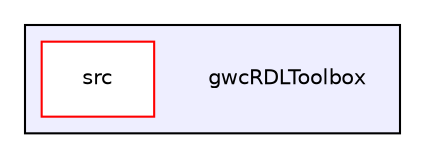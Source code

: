 digraph "C:/Users/gwc59/OneDrive/Desktop/RDLPIM/RDLPIM/gwcRDLToolbox" {
  compound=true
  node [ fontsize="10", fontname="Helvetica"];
  edge [ labelfontsize="10", labelfontname="Helvetica"];
  subgraph clusterdir_30dea0a188e0c9c44c90f58d5398ef91 {
    graph [ bgcolor="#eeeeff", pencolor="black", label="" URL="dir_30dea0a188e0c9c44c90f58d5398ef91.html"];
    dir_30dea0a188e0c9c44c90f58d5398ef91 [shape=plaintext label="gwcRDLToolbox"];
    dir_b716102c4cd6e7bb5f70a2f9db7e2d6e [shape=box label="src" color="red" fillcolor="white" style="filled" URL="dir_b716102c4cd6e7bb5f70a2f9db7e2d6e.html"];
  }
}
